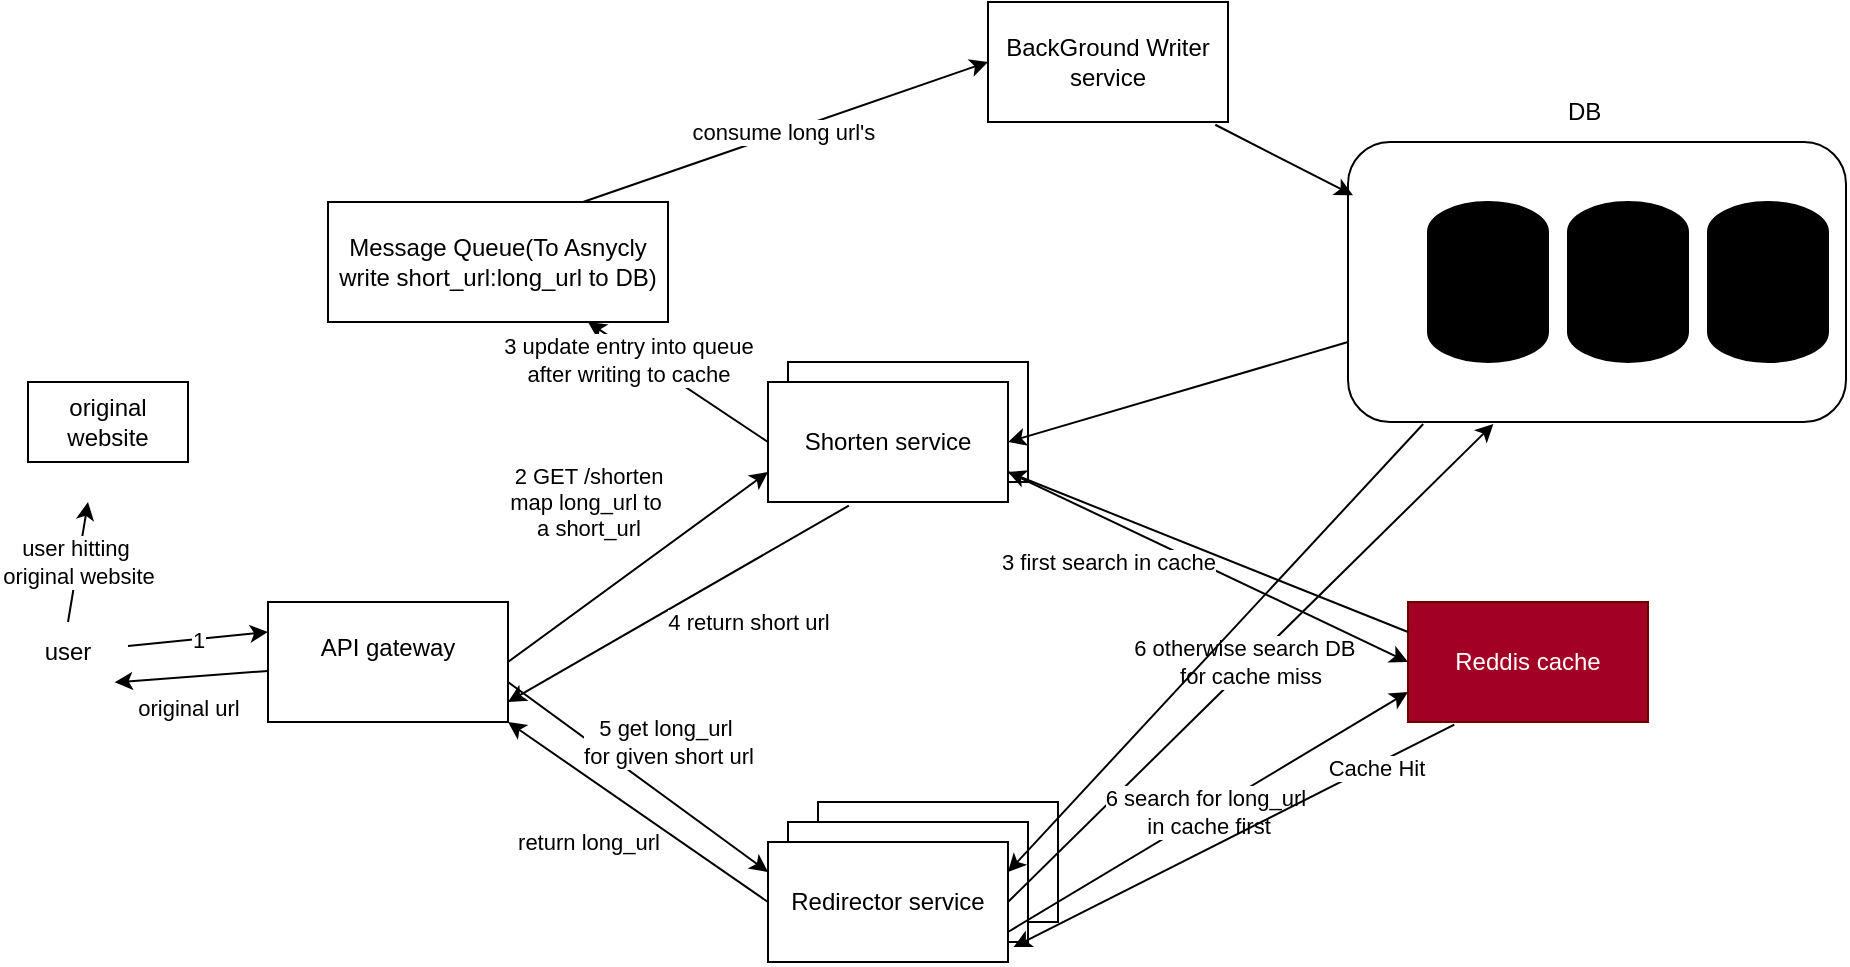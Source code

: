 <mxfile version="28.0.9">
  <diagram name="Page-1" id="IgYUnTEDz2E9PzYWvgUC">
    <mxGraphModel dx="1042" dy="1646" grid="1" gridSize="10" guides="1" tooltips="1" connect="1" arrows="1" fold="1" page="1" pageScale="1" pageWidth="850" pageHeight="1100" math="0" shadow="0">
      <root>
        <mxCell id="0" />
        <mxCell id="1" parent="0" />
        <mxCell id="nzXwwdT2HM7f-2j444SC-8" value="" style="rounded=1;whiteSpace=wrap;html=1;" vertex="1" parent="1">
          <mxGeometry x="690" y="-30" width="249" height="140" as="geometry" />
        </mxCell>
        <mxCell id="VCFRlaYdZBU84L3pJSfm-53" value="" style="rounded=0;whiteSpace=wrap;html=1;" parent="1" vertex="1">
          <mxGeometry x="425" y="300" width="120" height="60" as="geometry" />
        </mxCell>
        <mxCell id="VCFRlaYdZBU84L3pJSfm-52" value="" style="rounded=0;whiteSpace=wrap;html=1;" parent="1" vertex="1">
          <mxGeometry x="410" y="310" width="120" height="60" as="geometry" />
        </mxCell>
        <mxCell id="VCFRlaYdZBU84L3pJSfm-49" value="" style="rounded=0;whiteSpace=wrap;html=1;" parent="1" vertex="1">
          <mxGeometry x="410" y="80" width="120" height="60" as="geometry" />
        </mxCell>
        <mxCell id="VCFRlaYdZBU84L3pJSfm-1" value="API gateway&lt;div&gt;&lt;br&gt;&lt;/div&gt;" style="rounded=0;whiteSpace=wrap;html=1;" parent="1" vertex="1">
          <mxGeometry x="150" y="200" width="120" height="60" as="geometry" />
        </mxCell>
        <mxCell id="VCFRlaYdZBU84L3pJSfm-2" value="user" style="text;strokeColor=none;align=center;fillColor=none;html=1;verticalAlign=middle;whiteSpace=wrap;rounded=0;" parent="1" vertex="1">
          <mxGeometry x="20" y="210" width="60" height="30" as="geometry" />
        </mxCell>
        <mxCell id="VCFRlaYdZBU84L3pJSfm-4" value="Shorten service" style="rounded=0;whiteSpace=wrap;html=1;" parent="1" vertex="1">
          <mxGeometry x="400" y="90" width="120" height="60" as="geometry" />
        </mxCell>
        <mxCell id="VCFRlaYdZBU84L3pJSfm-5" value="2 GET /shorten&lt;br&gt;map long_url to&amp;nbsp;&lt;br&gt;a short_url" style="endArrow=classic;html=1;rounded=0;exitX=1;exitY=0.75;exitDx=0;exitDy=0;entryX=0;entryY=0.75;entryDx=0;entryDy=0;" parent="1" source="VCFRlaYdZBU84L3pJSfm-1" target="VCFRlaYdZBU84L3pJSfm-4" edge="1">
          <mxGeometry x="0.074" y="41" width="50" height="50" relative="1" as="geometry">
            <mxPoint x="400" y="310" as="sourcePoint" />
            <mxPoint x="450" y="260" as="targetPoint" />
            <Array as="points">
              <mxPoint x="270" y="230" />
            </Array>
            <mxPoint as="offset" />
          </mxGeometry>
        </mxCell>
        <mxCell id="VCFRlaYdZBU84L3pJSfm-6" value="1" style="endArrow=classic;html=1;rounded=0;entryX=0;entryY=0.25;entryDx=0;entryDy=0;" parent="1" source="VCFRlaYdZBU84L3pJSfm-2" target="VCFRlaYdZBU84L3pJSfm-1" edge="1">
          <mxGeometry width="50" height="50" relative="1" as="geometry">
            <mxPoint x="70" y="260" as="sourcePoint" />
            <mxPoint x="120" y="210" as="targetPoint" />
          </mxGeometry>
        </mxCell>
        <mxCell id="VCFRlaYdZBU84L3pJSfm-10" value="4 return short url" style="endArrow=classic;html=1;rounded=0;exitX=0.337;exitY=1.03;exitDx=0;exitDy=0;exitPerimeter=0;" parent="1" source="VCFRlaYdZBU84L3pJSfm-4" edge="1">
          <mxGeometry x="-0.26" y="25" width="50" height="50" relative="1" as="geometry">
            <mxPoint x="400" y="310" as="sourcePoint" />
            <mxPoint x="270" y="250" as="targetPoint" />
            <mxPoint as="offset" />
          </mxGeometry>
        </mxCell>
        <mxCell id="VCFRlaYdZBU84L3pJSfm-15" value="Redirector service" style="rounded=0;whiteSpace=wrap;html=1;" parent="1" vertex="1">
          <mxGeometry x="400" y="320" width="120" height="60" as="geometry" />
        </mxCell>
        <mxCell id="VCFRlaYdZBU84L3pJSfm-16" value="5 get long_url&amp;nbsp;&lt;div&gt;for given short url&lt;/div&gt;" style="endArrow=classic;html=1;rounded=0;entryX=0;entryY=0.25;entryDx=0;entryDy=0;" parent="1" target="VCFRlaYdZBU84L3pJSfm-15" edge="1">
          <mxGeometry x="0.022" y="23" width="50" height="50" relative="1" as="geometry">
            <mxPoint x="270" y="240" as="sourcePoint" />
            <mxPoint x="340" y="300" as="targetPoint" />
            <mxPoint as="offset" />
          </mxGeometry>
        </mxCell>
        <mxCell id="VCFRlaYdZBU84L3pJSfm-19" value="return long_url" style="endArrow=classic;html=1;rounded=0;entryX=1;entryY=1;entryDx=0;entryDy=0;exitX=0;exitY=0.5;exitDx=0;exitDy=0;" parent="1" source="VCFRlaYdZBU84L3pJSfm-15" target="VCFRlaYdZBU84L3pJSfm-1" edge="1">
          <mxGeometry x="0.152" y="27" width="50" height="50" relative="1" as="geometry">
            <mxPoint x="250" y="400" as="sourcePoint" />
            <mxPoint x="300" y="350" as="targetPoint" />
            <mxPoint as="offset" />
          </mxGeometry>
        </mxCell>
        <mxCell id="VCFRlaYdZBU84L3pJSfm-21" value="Shard 1" style="shape=cylinder3;whiteSpace=wrap;html=1;boundedLbl=1;backgroundOutline=1;size=15;strokeColor=light-dark(#000000, #8df24a);fillColor=light-dark(#000000,#47DF19);fillStyle=solid;textShadow=1;fontColor=light-dark(#000000,#151515);" parent="1" vertex="1">
          <mxGeometry x="730" width="60" height="80" as="geometry" />
        </mxCell>
        <mxCell id="VCFRlaYdZBU84L3pJSfm-30" value="original url&lt;div&gt;&lt;br&gt;&lt;/div&gt;" style="endArrow=classic;html=1;rounded=0;entryX=0.889;entryY=1.006;entryDx=0;entryDy=0;entryPerimeter=0;" parent="1" source="VCFRlaYdZBU84L3pJSfm-1" target="VCFRlaYdZBU84L3pJSfm-2" edge="1">
          <mxGeometry x="0.087" y="22" width="50" height="50" relative="1" as="geometry">
            <mxPoint x="60" y="320" as="sourcePoint" />
            <mxPoint x="110" y="270" as="targetPoint" />
            <mxPoint as="offset" />
          </mxGeometry>
        </mxCell>
        <mxCell id="VCFRlaYdZBU84L3pJSfm-31" value="user hitting&amp;nbsp;&lt;div&gt;original website&lt;/div&gt;" style="endArrow=classic;html=1;rounded=0;exitX=0.5;exitY=0;exitDx=0;exitDy=0;" parent="1" source="VCFRlaYdZBU84L3pJSfm-2" edge="1">
          <mxGeometry width="50" height="50" relative="1" as="geometry">
            <mxPoint x="50" y="200" as="sourcePoint" />
            <mxPoint x="60" y="150" as="targetPoint" />
          </mxGeometry>
        </mxCell>
        <mxCell id="VCFRlaYdZBU84L3pJSfm-35" value="6 otherwise search DB&amp;nbsp;&amp;nbsp;&lt;div&gt;for cache miss&lt;/div&gt;" style="endArrow=classic;html=1;rounded=0;entryX=0.292;entryY=1.007;entryDx=0;entryDy=0;entryPerimeter=0;exitX=1;exitY=0.5;exitDx=0;exitDy=0;" parent="1" source="VCFRlaYdZBU84L3pJSfm-15" target="nzXwwdT2HM7f-2j444SC-8" edge="1">
          <mxGeometry width="50" height="50" relative="1" as="geometry">
            <mxPoint x="640" y="270" as="sourcePoint" />
            <mxPoint x="690" y="220" as="targetPoint" />
          </mxGeometry>
        </mxCell>
        <mxCell id="VCFRlaYdZBU84L3pJSfm-36" value="original website" style="rounded=0;whiteSpace=wrap;html=1;" parent="1" vertex="1">
          <mxGeometry x="30" y="90" width="80" height="40" as="geometry" />
        </mxCell>
        <mxCell id="VCFRlaYdZBU84L3pJSfm-37" value="Reddis cache" style="rounded=0;whiteSpace=wrap;html=1;fillColor=light-dark(#a20025, #e81717);fontColor=#ffffff;strokeColor=#6F0000;" parent="1" vertex="1">
          <mxGeometry x="720" y="200" width="120" height="60" as="geometry" />
        </mxCell>
        <mxCell id="VCFRlaYdZBU84L3pJSfm-38" value="3 first search in cache" style="endArrow=classic;html=1;rounded=0;entryX=0;entryY=0.5;entryDx=0;entryDy=0;exitX=1;exitY=0.75;exitDx=0;exitDy=0;" parent="1" source="VCFRlaYdZBU84L3pJSfm-4" target="VCFRlaYdZBU84L3pJSfm-37" edge="1">
          <mxGeometry x="-0.418" y="-19" width="50" height="50" relative="1" as="geometry">
            <mxPoint x="580" y="380" as="sourcePoint" />
            <mxPoint x="630" y="330" as="targetPoint" />
            <mxPoint as="offset" />
          </mxGeometry>
        </mxCell>
        <mxCell id="VCFRlaYdZBU84L3pJSfm-39" value="" style="endArrow=classic;html=1;rounded=0;exitX=0;exitY=0.25;exitDx=0;exitDy=0;entryX=1;entryY=0.75;entryDx=0;entryDy=0;" parent="1" source="VCFRlaYdZBU84L3pJSfm-37" target="VCFRlaYdZBU84L3pJSfm-4" edge="1">
          <mxGeometry width="50" height="50" relative="1" as="geometry">
            <mxPoint x="380" y="280" as="sourcePoint" />
            <mxPoint x="430" y="230" as="targetPoint" />
          </mxGeometry>
        </mxCell>
        <mxCell id="VCFRlaYdZBU84L3pJSfm-40" value="" style="endArrow=classic;html=1;rounded=0;entryX=1;entryY=0.5;entryDx=0;entryDy=0;" parent="1" target="VCFRlaYdZBU84L3pJSfm-4" edge="1">
          <mxGeometry width="50" height="50" relative="1" as="geometry">
            <mxPoint x="690" y="70" as="sourcePoint" />
            <mxPoint x="720" y="320" as="targetPoint" />
          </mxGeometry>
        </mxCell>
        <mxCell id="VCFRlaYdZBU84L3pJSfm-41" value="6 search for long_url&amp;nbsp;&lt;div&gt;in cache first&lt;/div&gt;" style="endArrow=classic;html=1;rounded=0;entryX=0;entryY=0.75;entryDx=0;entryDy=0;exitX=1;exitY=0.75;exitDx=0;exitDy=0;" parent="1" source="VCFRlaYdZBU84L3pJSfm-15" target="VCFRlaYdZBU84L3pJSfm-37" edge="1">
          <mxGeometry width="50" height="50" relative="1" as="geometry">
            <mxPoint x="560" y="370" as="sourcePoint" />
            <mxPoint x="610" y="320" as="targetPoint" />
          </mxGeometry>
        </mxCell>
        <mxCell id="VCFRlaYdZBU84L3pJSfm-42" value="" style="endArrow=classic;html=1;rounded=0;entryX=1.023;entryY=0.876;entryDx=0;entryDy=0;entryPerimeter=0;exitX=0.193;exitY=1.021;exitDx=0;exitDy=0;exitPerimeter=0;" parent="1" source="VCFRlaYdZBU84L3pJSfm-37" target="VCFRlaYdZBU84L3pJSfm-15" edge="1">
          <mxGeometry width="50" height="50" relative="1" as="geometry">
            <mxPoint x="670" y="380" as="sourcePoint" />
            <mxPoint x="720" y="330" as="targetPoint" />
          </mxGeometry>
        </mxCell>
        <mxCell id="VCFRlaYdZBU84L3pJSfm-43" value="Cache Hit" style="edgeLabel;html=1;align=center;verticalAlign=middle;resizable=0;points=[];" parent="VCFRlaYdZBU84L3pJSfm-42" vertex="1" connectable="0">
          <mxGeometry x="-0.635" y="1" relative="1" as="geometry">
            <mxPoint as="offset" />
          </mxGeometry>
        </mxCell>
        <mxCell id="VCFRlaYdZBU84L3pJSfm-44" value="" style="endArrow=classic;html=1;rounded=0;entryX=1;entryY=0.25;entryDx=0;entryDy=0;exitX=0.151;exitY=1.007;exitDx=0;exitDy=0;exitPerimeter=0;" parent="1" source="nzXwwdT2HM7f-2j444SC-8" target="VCFRlaYdZBU84L3pJSfm-15" edge="1">
          <mxGeometry x="0.658" y="-17" width="50" height="50" relative="1" as="geometry">
            <mxPoint x="700" y="430" as="sourcePoint" />
            <mxPoint x="750" y="380" as="targetPoint" />
            <mxPoint y="-1" as="offset" />
          </mxGeometry>
        </mxCell>
        <mxCell id="VCFRlaYdZBU84L3pJSfm-46" value="Message Queue(To Asnycly write short_url:long_url to DB)" style="rounded=0;whiteSpace=wrap;html=1;fillColor=light-dark(#FFFFFF,#178BFF);" parent="1" vertex="1">
          <mxGeometry x="180" width="170" height="60" as="geometry" />
        </mxCell>
        <mxCell id="VCFRlaYdZBU84L3pJSfm-47" value="3 update entry into queue&lt;div&gt;after writing to cache&lt;/div&gt;" style="endArrow=classic;html=1;rounded=0;exitX=0;exitY=0.5;exitDx=0;exitDy=0;" parent="1" source="VCFRlaYdZBU84L3pJSfm-4" target="VCFRlaYdZBU84L3pJSfm-46" edge="1">
          <mxGeometry x="0.487" y="6" width="50" height="50" relative="1" as="geometry">
            <mxPoint x="400" y="180" as="sourcePoint" />
            <mxPoint x="450" y="130" as="targetPoint" />
            <mxPoint y="-1" as="offset" />
          </mxGeometry>
        </mxCell>
        <mxCell id="nzXwwdT2HM7f-2j444SC-1" value="BackGround Writer service" style="rounded=0;whiteSpace=wrap;html=1;" vertex="1" parent="1">
          <mxGeometry x="510" y="-100" width="120" height="60" as="geometry" />
        </mxCell>
        <mxCell id="nzXwwdT2HM7f-2j444SC-2" value="consume long url&#39;s&amp;nbsp;" style="endArrow=classic;html=1;rounded=0;entryX=0;entryY=0.5;entryDx=0;entryDy=0;exitX=0.75;exitY=0;exitDx=0;exitDy=0;" edge="1" parent="1" source="VCFRlaYdZBU84L3pJSfm-46" target="nzXwwdT2HM7f-2j444SC-1">
          <mxGeometry width="50" height="50" relative="1" as="geometry">
            <mxPoint x="420" y="-40" as="sourcePoint" />
            <mxPoint x="470" y="-90" as="targetPoint" />
          </mxGeometry>
        </mxCell>
        <mxCell id="nzXwwdT2HM7f-2j444SC-3" value="&lt;font style=&quot;color: light-dark(rgb(0, 0, 0), rgb(0, 0, 0));&quot;&gt;Shard 2&lt;/font&gt;" style="shape=cylinder3;whiteSpace=wrap;html=1;boundedLbl=1;backgroundOutline=1;size=15;strokeColor=light-dark(#000000, #8df24a);fillColor=light-dark(#000000,#47DF19);fillStyle=solid;" vertex="1" parent="1">
          <mxGeometry x="800" width="60" height="80" as="geometry" />
        </mxCell>
        <mxCell id="nzXwwdT2HM7f-2j444SC-5" value="&lt;font style=&quot;color: light-dark(rgb(0, 0, 0), rgb(0, 0, 0));&quot;&gt;Shard 3&lt;/font&gt;" style="shape=cylinder3;whiteSpace=wrap;html=1;boundedLbl=1;backgroundOutline=1;size=15;strokeColor=light-dark(#000000, #8df24a);fillColor=light-dark(#000000,#47DF19);fillStyle=solid;" vertex="1" parent="1">
          <mxGeometry x="870" width="60" height="80" as="geometry" />
        </mxCell>
        <mxCell id="nzXwwdT2HM7f-2j444SC-7" value="" style="endArrow=classic;html=1;rounded=0;entryX=0.01;entryY=0.19;entryDx=0;entryDy=0;entryPerimeter=0;exitX=0.947;exitY=1.023;exitDx=0;exitDy=0;exitPerimeter=0;" edge="1" parent="1" source="nzXwwdT2HM7f-2j444SC-1" target="nzXwwdT2HM7f-2j444SC-8">
          <mxGeometry x="0.27" y="20" width="50" height="50" relative="1" as="geometry">
            <mxPoint x="624" y="-39" as="sourcePoint" />
            <mxPoint x="650" y="7.5" as="targetPoint" />
            <mxPoint as="offset" />
          </mxGeometry>
        </mxCell>
        <mxCell id="nzXwwdT2HM7f-2j444SC-9" value="DB&amp;nbsp;" style="text;html=1;align=center;verticalAlign=middle;whiteSpace=wrap;rounded=0;" vertex="1" parent="1">
          <mxGeometry x="780" y="-60" width="60" height="30" as="geometry" />
        </mxCell>
      </root>
    </mxGraphModel>
  </diagram>
</mxfile>
